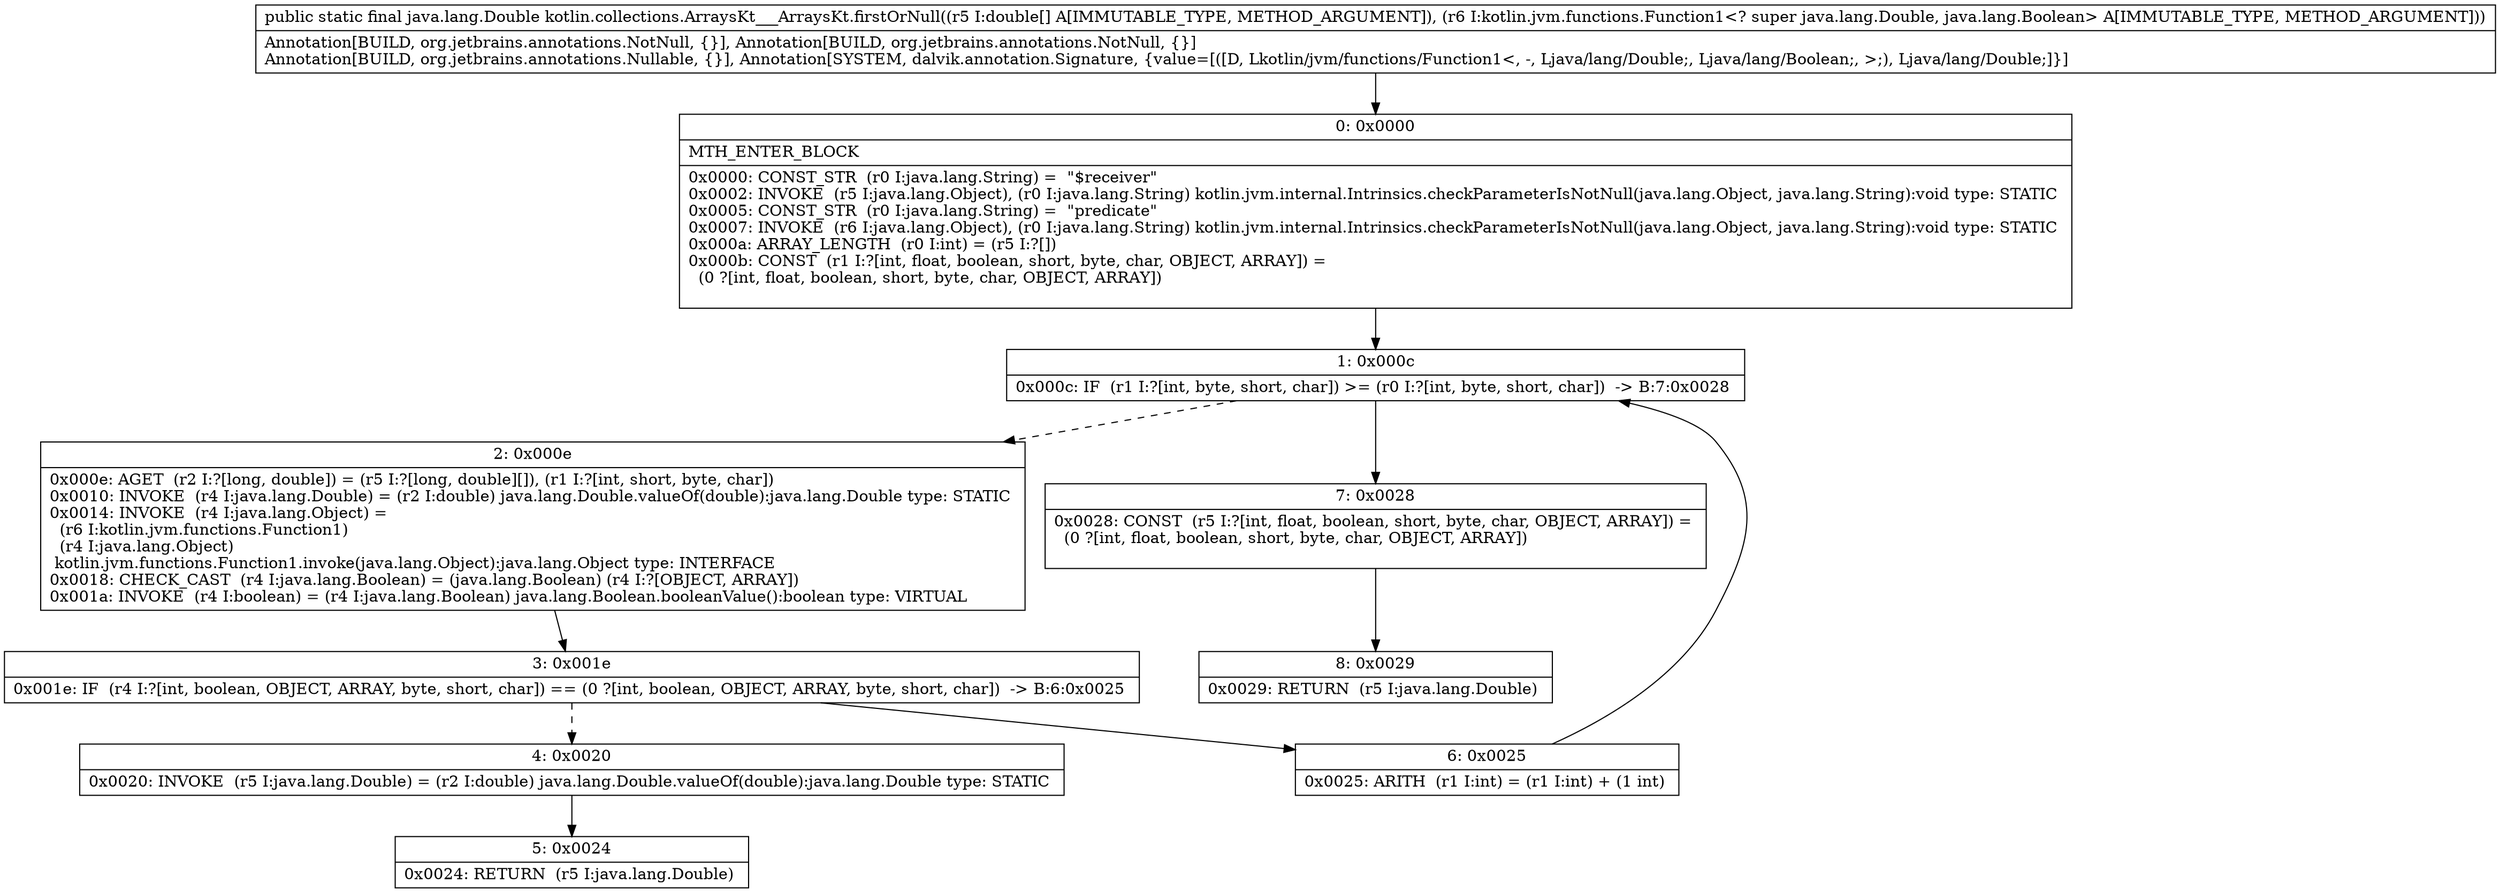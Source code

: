 digraph "CFG forkotlin.collections.ArraysKt___ArraysKt.firstOrNull([DLkotlin\/jvm\/functions\/Function1;)Ljava\/lang\/Double;" {
Node_0 [shape=record,label="{0\:\ 0x0000|MTH_ENTER_BLOCK\l|0x0000: CONST_STR  (r0 I:java.lang.String) =  \"$receiver\" \l0x0002: INVOKE  (r5 I:java.lang.Object), (r0 I:java.lang.String) kotlin.jvm.internal.Intrinsics.checkParameterIsNotNull(java.lang.Object, java.lang.String):void type: STATIC \l0x0005: CONST_STR  (r0 I:java.lang.String) =  \"predicate\" \l0x0007: INVOKE  (r6 I:java.lang.Object), (r0 I:java.lang.String) kotlin.jvm.internal.Intrinsics.checkParameterIsNotNull(java.lang.Object, java.lang.String):void type: STATIC \l0x000a: ARRAY_LENGTH  (r0 I:int) = (r5 I:?[]) \l0x000b: CONST  (r1 I:?[int, float, boolean, short, byte, char, OBJECT, ARRAY]) = \l  (0 ?[int, float, boolean, short, byte, char, OBJECT, ARRAY])\l \l}"];
Node_1 [shape=record,label="{1\:\ 0x000c|0x000c: IF  (r1 I:?[int, byte, short, char]) \>= (r0 I:?[int, byte, short, char])  \-\> B:7:0x0028 \l}"];
Node_2 [shape=record,label="{2\:\ 0x000e|0x000e: AGET  (r2 I:?[long, double]) = (r5 I:?[long, double][]), (r1 I:?[int, short, byte, char]) \l0x0010: INVOKE  (r4 I:java.lang.Double) = (r2 I:double) java.lang.Double.valueOf(double):java.lang.Double type: STATIC \l0x0014: INVOKE  (r4 I:java.lang.Object) = \l  (r6 I:kotlin.jvm.functions.Function1)\l  (r4 I:java.lang.Object)\l kotlin.jvm.functions.Function1.invoke(java.lang.Object):java.lang.Object type: INTERFACE \l0x0018: CHECK_CAST  (r4 I:java.lang.Boolean) = (java.lang.Boolean) (r4 I:?[OBJECT, ARRAY]) \l0x001a: INVOKE  (r4 I:boolean) = (r4 I:java.lang.Boolean) java.lang.Boolean.booleanValue():boolean type: VIRTUAL \l}"];
Node_3 [shape=record,label="{3\:\ 0x001e|0x001e: IF  (r4 I:?[int, boolean, OBJECT, ARRAY, byte, short, char]) == (0 ?[int, boolean, OBJECT, ARRAY, byte, short, char])  \-\> B:6:0x0025 \l}"];
Node_4 [shape=record,label="{4\:\ 0x0020|0x0020: INVOKE  (r5 I:java.lang.Double) = (r2 I:double) java.lang.Double.valueOf(double):java.lang.Double type: STATIC \l}"];
Node_5 [shape=record,label="{5\:\ 0x0024|0x0024: RETURN  (r5 I:java.lang.Double) \l}"];
Node_6 [shape=record,label="{6\:\ 0x0025|0x0025: ARITH  (r1 I:int) = (r1 I:int) + (1 int) \l}"];
Node_7 [shape=record,label="{7\:\ 0x0028|0x0028: CONST  (r5 I:?[int, float, boolean, short, byte, char, OBJECT, ARRAY]) = \l  (0 ?[int, float, boolean, short, byte, char, OBJECT, ARRAY])\l \l}"];
Node_8 [shape=record,label="{8\:\ 0x0029|0x0029: RETURN  (r5 I:java.lang.Double) \l}"];
MethodNode[shape=record,label="{public static final java.lang.Double kotlin.collections.ArraysKt___ArraysKt.firstOrNull((r5 I:double[] A[IMMUTABLE_TYPE, METHOD_ARGUMENT]), (r6 I:kotlin.jvm.functions.Function1\<? super java.lang.Double, java.lang.Boolean\> A[IMMUTABLE_TYPE, METHOD_ARGUMENT]))  | Annotation[BUILD, org.jetbrains.annotations.NotNull, \{\}], Annotation[BUILD, org.jetbrains.annotations.NotNull, \{\}]\lAnnotation[BUILD, org.jetbrains.annotations.Nullable, \{\}], Annotation[SYSTEM, dalvik.annotation.Signature, \{value=[([D, Lkotlin\/jvm\/functions\/Function1\<, \-, Ljava\/lang\/Double;, Ljava\/lang\/Boolean;, \>;), Ljava\/lang\/Double;]\}]\l}"];
MethodNode -> Node_0;
Node_0 -> Node_1;
Node_1 -> Node_2[style=dashed];
Node_1 -> Node_7;
Node_2 -> Node_3;
Node_3 -> Node_4[style=dashed];
Node_3 -> Node_6;
Node_4 -> Node_5;
Node_6 -> Node_1;
Node_7 -> Node_8;
}

